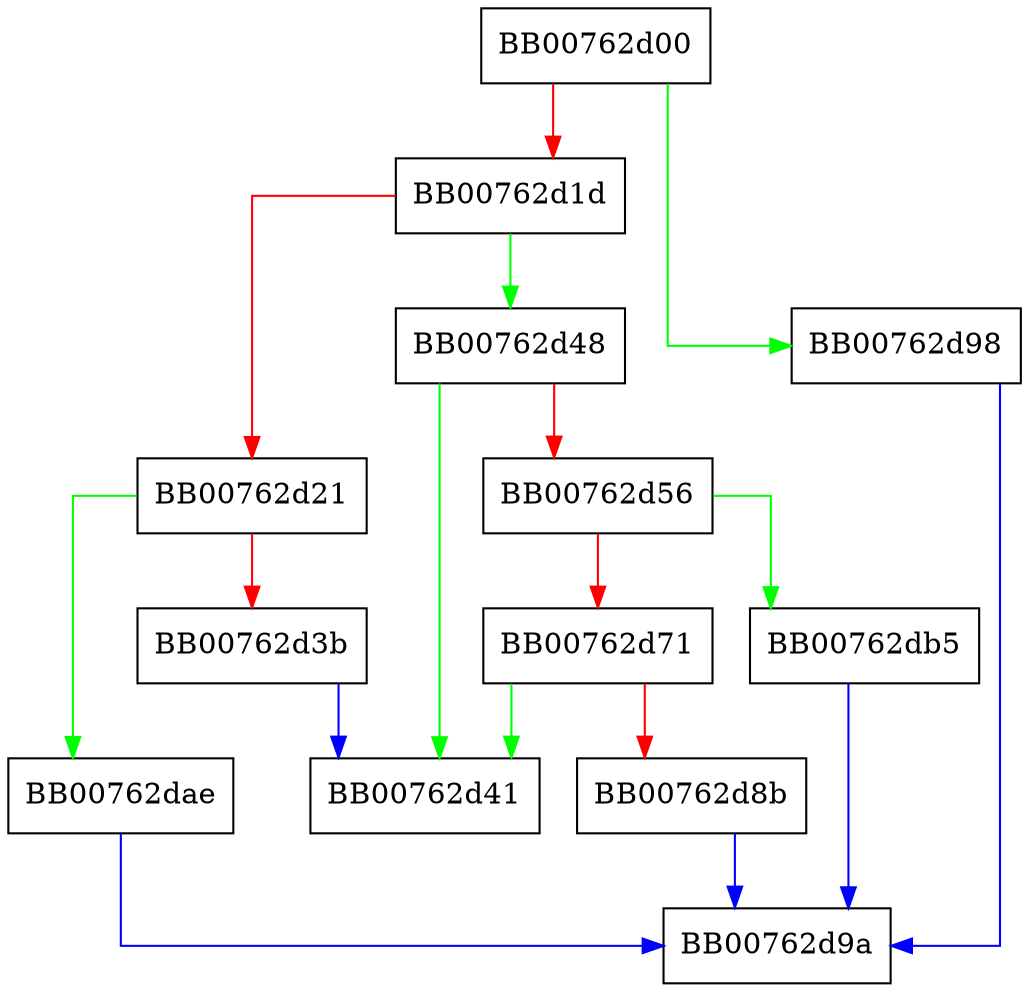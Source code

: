 digraph ossl_dh_gen_type_name2id {
  node [shape="box"];
  graph [splines=ortho];
  BB00762d00 -> BB00762d98 [color="green"];
  BB00762d00 -> BB00762d1d [color="red"];
  BB00762d1d -> BB00762d48 [color="green"];
  BB00762d1d -> BB00762d21 [color="red"];
  BB00762d21 -> BB00762dae [color="green"];
  BB00762d21 -> BB00762d3b [color="red"];
  BB00762d3b -> BB00762d41 [color="blue"];
  BB00762d48 -> BB00762d41 [color="green"];
  BB00762d48 -> BB00762d56 [color="red"];
  BB00762d56 -> BB00762db5 [color="green"];
  BB00762d56 -> BB00762d71 [color="red"];
  BB00762d71 -> BB00762d41 [color="green"];
  BB00762d71 -> BB00762d8b [color="red"];
  BB00762d8b -> BB00762d9a [color="blue"];
  BB00762d98 -> BB00762d9a [color="blue"];
  BB00762dae -> BB00762d9a [color="blue"];
  BB00762db5 -> BB00762d9a [color="blue"];
}